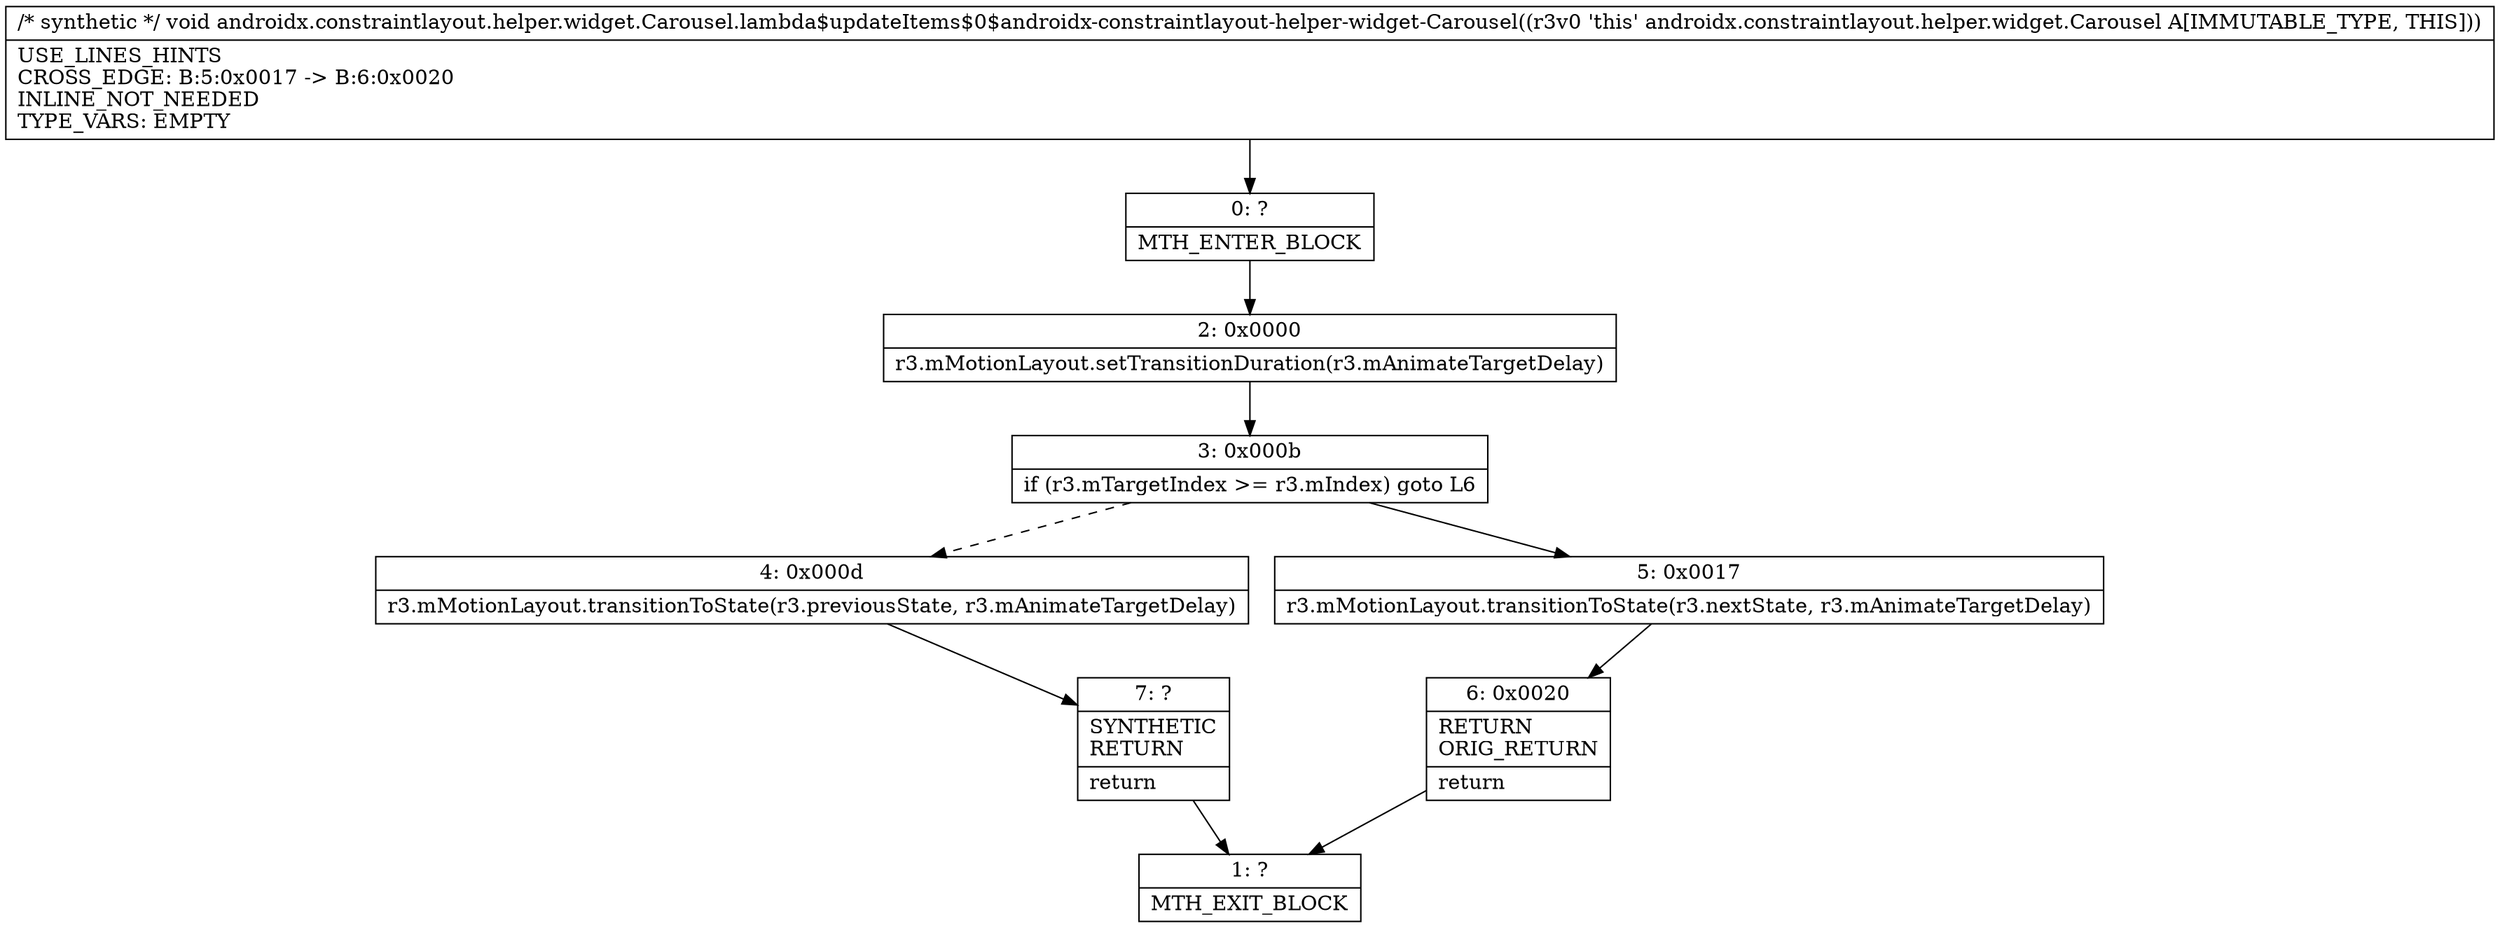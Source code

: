 digraph "CFG forandroidx.constraintlayout.helper.widget.Carousel.lambda$updateItems$0$androidx\-constraintlayout\-helper\-widget\-Carousel()V" {
Node_0 [shape=record,label="{0\:\ ?|MTH_ENTER_BLOCK\l}"];
Node_2 [shape=record,label="{2\:\ 0x0000|r3.mMotionLayout.setTransitionDuration(r3.mAnimateTargetDelay)\l}"];
Node_3 [shape=record,label="{3\:\ 0x000b|if (r3.mTargetIndex \>= r3.mIndex) goto L6\l}"];
Node_4 [shape=record,label="{4\:\ 0x000d|r3.mMotionLayout.transitionToState(r3.previousState, r3.mAnimateTargetDelay)\l}"];
Node_7 [shape=record,label="{7\:\ ?|SYNTHETIC\lRETURN\l|return\l}"];
Node_1 [shape=record,label="{1\:\ ?|MTH_EXIT_BLOCK\l}"];
Node_5 [shape=record,label="{5\:\ 0x0017|r3.mMotionLayout.transitionToState(r3.nextState, r3.mAnimateTargetDelay)\l}"];
Node_6 [shape=record,label="{6\:\ 0x0020|RETURN\lORIG_RETURN\l|return\l}"];
MethodNode[shape=record,label="{\/* synthetic *\/ void androidx.constraintlayout.helper.widget.Carousel.lambda$updateItems$0$androidx\-constraintlayout\-helper\-widget\-Carousel((r3v0 'this' androidx.constraintlayout.helper.widget.Carousel A[IMMUTABLE_TYPE, THIS]))  | USE_LINES_HINTS\lCROSS_EDGE: B:5:0x0017 \-\> B:6:0x0020\lINLINE_NOT_NEEDED\lTYPE_VARS: EMPTY\l}"];
MethodNode -> Node_0;Node_0 -> Node_2;
Node_2 -> Node_3;
Node_3 -> Node_4[style=dashed];
Node_3 -> Node_5;
Node_4 -> Node_7;
Node_7 -> Node_1;
Node_5 -> Node_6;
Node_6 -> Node_1;
}

